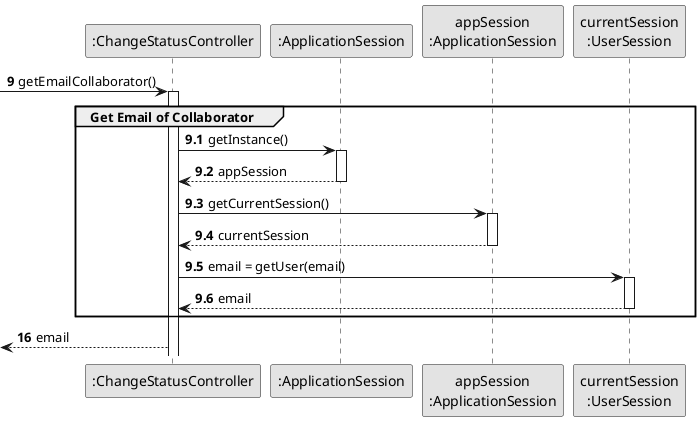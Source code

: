 @startuml
skinparam monochrome true
skinparam packageStyle rectangle
skinparam shadowing false

participant ":ChangeStatusController" as CTRL
participant ":ApplicationSession" as _APP
participant "appSession\n:ApplicationSession" as APP
participant "currentSession\n:UserSession" as SESSION

autonumber 9
-> CTRL : getEmailCollaborator()

autonumber 9.1

activate CTRL
    group Get Email of Collaborator
           CTRL -> _APP : getInstance()
           activate _APP

           _APP --> CTRL : appSession
           deactivate _APP

           CTRL -> APP : getCurrentSession()
           activate APP

           APP --> CTRL : currentSession
           deactivate APP

           CTRL -> SESSION : email = getUser(email)
           activate SESSION

           SESSION --> CTRL : email
           deactivate SESSION

end group
autonumber 16
<-- CTRL : email

@enduml